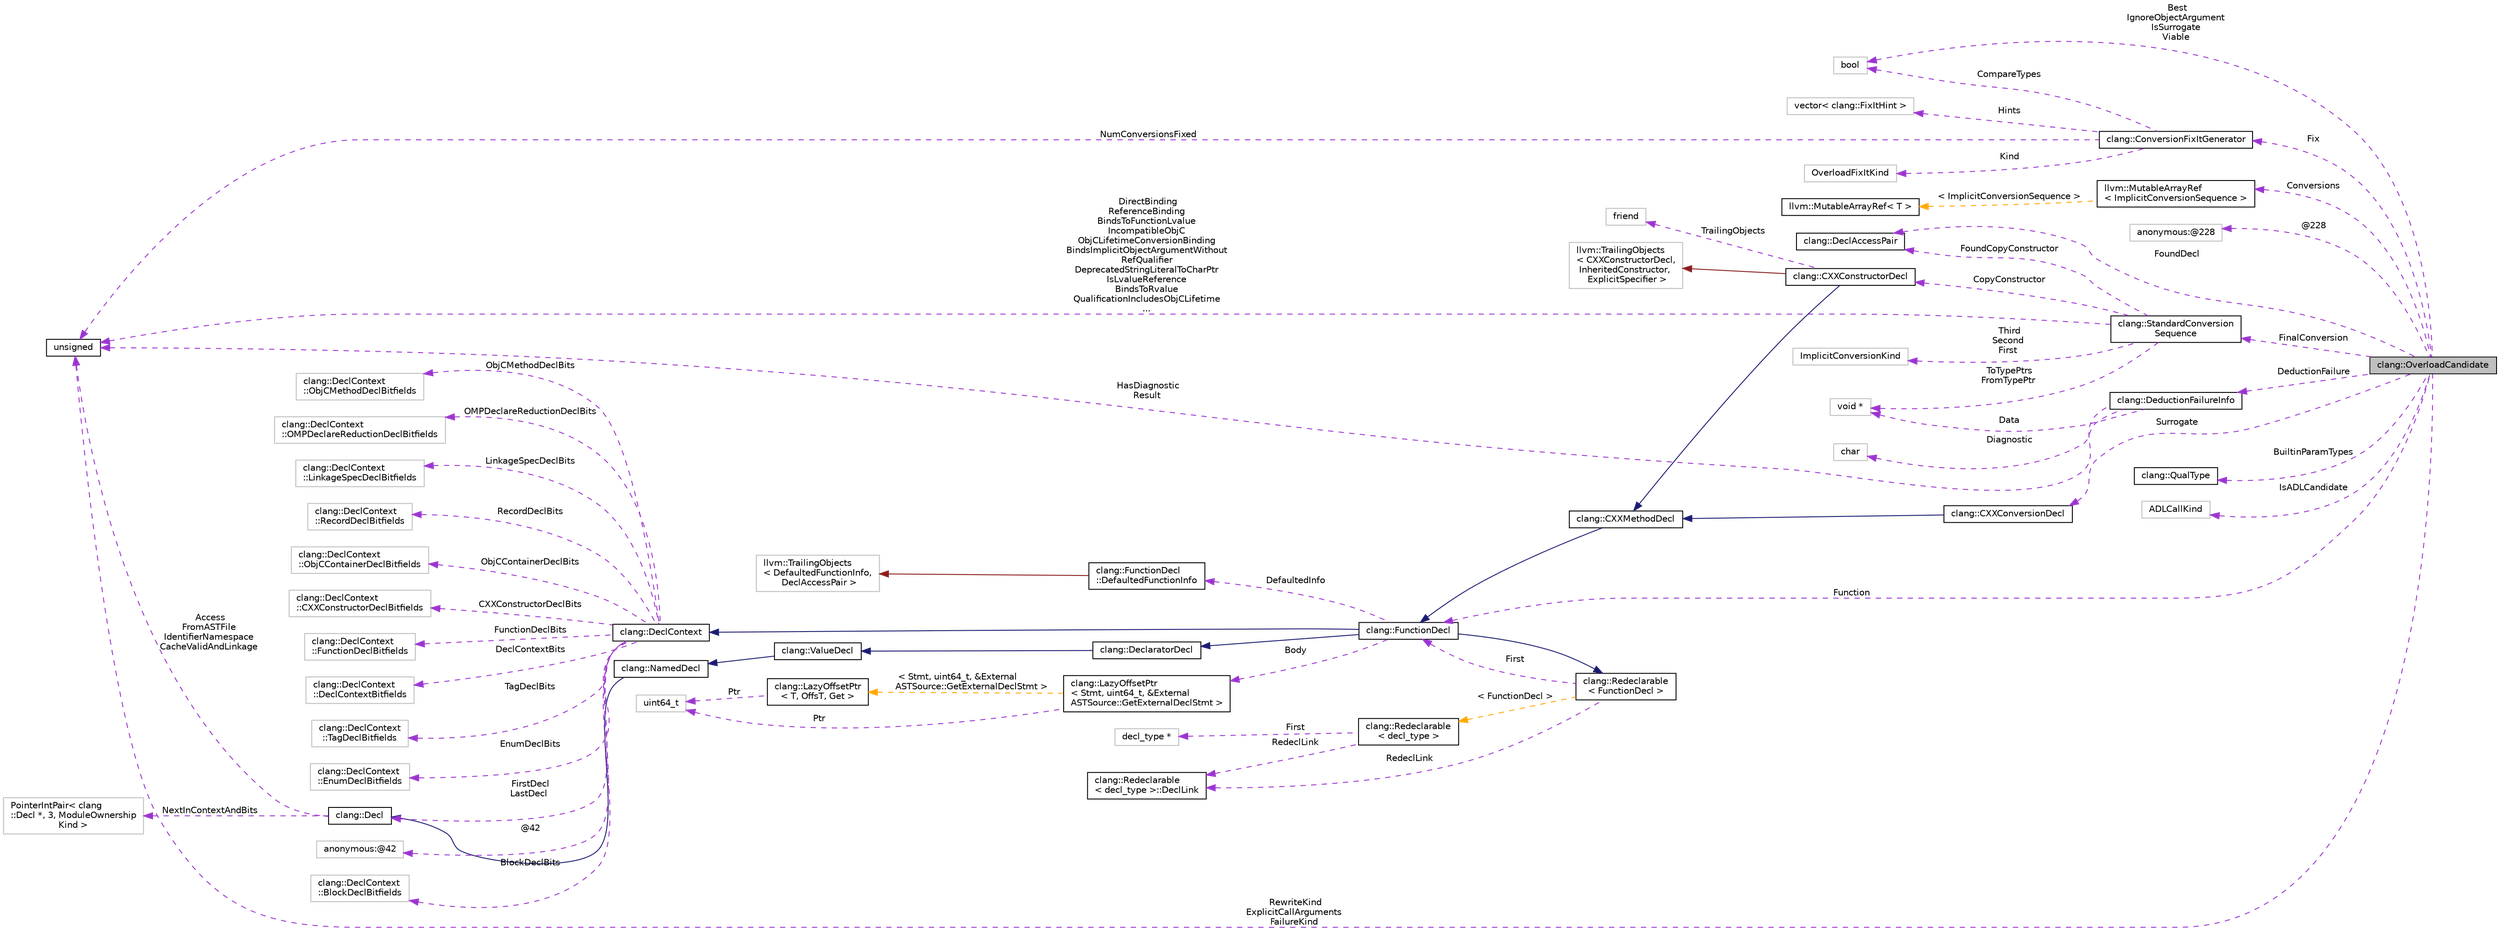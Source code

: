 digraph "clang::OverloadCandidate"
{
 // LATEX_PDF_SIZE
  bgcolor="transparent";
  edge [fontname="Helvetica",fontsize="10",labelfontname="Helvetica",labelfontsize="10"];
  node [fontname="Helvetica",fontsize="10",shape=record];
  rankdir="LR";
  Node1 [label="clang::OverloadCandidate",height=0.2,width=0.4,color="black", fillcolor="grey75", style="filled", fontcolor="black",tooltip="OverloadCandidate - A single candidate in an overload set (C++ 13.3)."];
  Node2 -> Node1 [dir="back",color="darkorchid3",fontsize="10",style="dashed",label=" Fix" ,fontname="Helvetica"];
  Node2 [label="clang::ConversionFixItGenerator",height=0.2,width=0.4,color="black",URL="$structclang_1_1ConversionFixItGenerator.html",tooltip="The class facilities generation and storage of conversion FixIts."];
  Node3 -> Node2 [dir="back",color="darkorchid3",fontsize="10",style="dashed",label=" CompareTypes" ,fontname="Helvetica"];
  Node3 [label="bool",height=0.2,width=0.4,color="grey75",tooltip=" "];
  Node4 -> Node2 [dir="back",color="darkorchid3",fontsize="10",style="dashed",label=" Kind" ,fontname="Helvetica"];
  Node4 [label="OverloadFixItKind",height=0.2,width=0.4,color="grey75",tooltip=" "];
  Node5 -> Node2 [dir="back",color="darkorchid3",fontsize="10",style="dashed",label=" NumConversionsFixed" ,fontname="Helvetica"];
  Node5 [label="unsigned",height=0.2,width=0.4,color="black",URL="$classunsigned.html",tooltip=" "];
  Node6 -> Node2 [dir="back",color="darkorchid3",fontsize="10",style="dashed",label=" Hints" ,fontname="Helvetica"];
  Node6 [label="vector\< clang::FixItHint \>",height=0.2,width=0.4,color="grey75",tooltip=" "];
  Node7 -> Node1 [dir="back",color="darkorchid3",fontsize="10",style="dashed",label=" @228" ,fontname="Helvetica"];
  Node7 [label="anonymous:@228",height=0.2,width=0.4,color="grey75",tooltip=" "];
  Node8 -> Node1 [dir="back",color="darkorchid3",fontsize="10",style="dashed",label=" Conversions" ,fontname="Helvetica"];
  Node8 [label="llvm::MutableArrayRef\l\< ImplicitConversionSequence \>",height=0.2,width=0.4,color="black",URL="$classllvm_1_1MutableArrayRef.html",tooltip=" "];
  Node9 -> Node8 [dir="back",color="orange",fontsize="10",style="dashed",label=" \< ImplicitConversionSequence \>" ,fontname="Helvetica"];
  Node9 [label="llvm::MutableArrayRef\< T \>",height=0.2,width=0.4,color="black",URL="$classllvm_1_1MutableArrayRef.html",tooltip=" "];
  Node10 -> Node1 [dir="back",color="darkorchid3",fontsize="10",style="dashed",label=" FinalConversion" ,fontname="Helvetica"];
  Node10 [label="clang::StandardConversion\lSequence",height=0.2,width=0.4,color="black",URL="$classclang_1_1StandardConversionSequence.html",tooltip="StandardConversionSequence - represents a standard conversion sequence (C++ 13.3.3...."];
  Node11 -> Node10 [dir="back",color="darkorchid3",fontsize="10",style="dashed",label=" CopyConstructor" ,fontname="Helvetica"];
  Node11 [label="clang::CXXConstructorDecl",height=0.2,width=0.4,color="black",URL="$classclang_1_1CXXConstructorDecl.html",tooltip="Represents a C++ constructor within a class."];
  Node12 -> Node11 [dir="back",color="midnightblue",fontsize="10",style="solid",fontname="Helvetica"];
  Node12 [label="clang::CXXMethodDecl",height=0.2,width=0.4,color="black",URL="$classclang_1_1CXXMethodDecl.html",tooltip="Represents a static or instance method of a struct/union/class."];
  Node13 -> Node12 [dir="back",color="midnightblue",fontsize="10",style="solid",fontname="Helvetica"];
  Node13 [label="clang::FunctionDecl",height=0.2,width=0.4,color="black",URL="$classclang_1_1FunctionDecl.html",tooltip="Represents a function declaration or definition."];
  Node14 -> Node13 [dir="back",color="midnightblue",fontsize="10",style="solid",fontname="Helvetica"];
  Node14 [label="clang::DeclaratorDecl",height=0.2,width=0.4,color="black",URL="$classclang_1_1DeclaratorDecl.html",tooltip="Represents a ValueDecl that came out of a declarator."];
  Node15 -> Node14 [dir="back",color="midnightblue",fontsize="10",style="solid",fontname="Helvetica"];
  Node15 [label="clang::ValueDecl",height=0.2,width=0.4,color="black",URL="$classclang_1_1ValueDecl.html",tooltip="Represent the declaration of a variable (in which case it is an lvalue) a function (in which case it ..."];
  Node16 -> Node15 [dir="back",color="midnightblue",fontsize="10",style="solid",fontname="Helvetica"];
  Node16 [label="clang::NamedDecl",height=0.2,width=0.4,color="black",URL="$classclang_1_1NamedDecl.html",tooltip="This represents a decl that may have a name."];
  Node17 -> Node16 [dir="back",color="midnightblue",fontsize="10",style="solid",fontname="Helvetica"];
  Node17 [label="clang::Decl",height=0.2,width=0.4,color="black",URL="$classclang_1_1Decl.html",tooltip="Decl - This represents one declaration (or definition), e.g."];
  Node18 -> Node17 [dir="back",color="darkorchid3",fontsize="10",style="dashed",label=" NextInContextAndBits" ,fontname="Helvetica"];
  Node18 [label="PointerIntPair\< clang\l::Decl *, 3, ModuleOwnership\lKind \>",height=0.2,width=0.4,color="grey75",tooltip=" "];
  Node5 -> Node17 [dir="back",color="darkorchid3",fontsize="10",style="dashed",label=" Access\nFromASTFile\nIdentifierNamespace\nCacheValidAndLinkage" ,fontname="Helvetica"];
  Node19 -> Node13 [dir="back",color="midnightblue",fontsize="10",style="solid",fontname="Helvetica"];
  Node19 [label="clang::DeclContext",height=0.2,width=0.4,color="black",URL="$classclang_1_1DeclContext.html",tooltip="DeclContext - This is used only as base class of specific decl types that can act as declaration cont..."];
  Node20 -> Node19 [dir="back",color="darkorchid3",fontsize="10",style="dashed",label=" TagDeclBits" ,fontname="Helvetica"];
  Node20 [label="clang::DeclContext\l::TagDeclBitfields",height=0.2,width=0.4,color="grey75",tooltip="Stores the bits used by TagDecl."];
  Node21 -> Node19 [dir="back",color="darkorchid3",fontsize="10",style="dashed",label=" EnumDeclBits" ,fontname="Helvetica"];
  Node21 [label="clang::DeclContext\l::EnumDeclBitfields",height=0.2,width=0.4,color="grey75",tooltip="Stores the bits used by EnumDecl."];
  Node22 -> Node19 [dir="back",color="darkorchid3",fontsize="10",style="dashed",label=" @42" ,fontname="Helvetica"];
  Node22 [label="anonymous:@42",height=0.2,width=0.4,color="grey75",tooltip=" "];
  Node23 -> Node19 [dir="back",color="darkorchid3",fontsize="10",style="dashed",label=" BlockDeclBits" ,fontname="Helvetica"];
  Node23 [label="clang::DeclContext\l::BlockDeclBitfields",height=0.2,width=0.4,color="grey75",tooltip="Stores the bits used by BlockDecl."];
  Node24 -> Node19 [dir="back",color="darkorchid3",fontsize="10",style="dashed",label=" ObjCMethodDeclBits" ,fontname="Helvetica"];
  Node24 [label="clang::DeclContext\l::ObjCMethodDeclBitfields",height=0.2,width=0.4,color="grey75",tooltip="Stores the bits used by ObjCMethodDecl."];
  Node25 -> Node19 [dir="back",color="darkorchid3",fontsize="10",style="dashed",label=" OMPDeclareReductionDeclBits" ,fontname="Helvetica"];
  Node25 [label="clang::DeclContext\l::OMPDeclareReductionDeclBitfields",height=0.2,width=0.4,color="grey75",tooltip="Stores the bits used by OMPDeclareReductionDecl."];
  Node26 -> Node19 [dir="back",color="darkorchid3",fontsize="10",style="dashed",label=" LinkageSpecDeclBits" ,fontname="Helvetica"];
  Node26 [label="clang::DeclContext\l::LinkageSpecDeclBitfields",height=0.2,width=0.4,color="grey75",tooltip="Stores the bits used by LinkageSpecDecl."];
  Node27 -> Node19 [dir="back",color="darkorchid3",fontsize="10",style="dashed",label=" RecordDeclBits" ,fontname="Helvetica"];
  Node27 [label="clang::DeclContext\l::RecordDeclBitfields",height=0.2,width=0.4,color="grey75",tooltip="Stores the bits used by RecordDecl."];
  Node28 -> Node19 [dir="back",color="darkorchid3",fontsize="10",style="dashed",label=" ObjCContainerDeclBits" ,fontname="Helvetica"];
  Node28 [label="clang::DeclContext\l::ObjCContainerDeclBitfields",height=0.2,width=0.4,color="grey75",tooltip="Stores the bits used by ObjCContainerDecl."];
  Node29 -> Node19 [dir="back",color="darkorchid3",fontsize="10",style="dashed",label=" CXXConstructorDeclBits" ,fontname="Helvetica"];
  Node29 [label="clang::DeclContext\l::CXXConstructorDeclBitfields",height=0.2,width=0.4,color="grey75",tooltip="Stores the bits used by CXXConstructorDecl."];
  Node30 -> Node19 [dir="back",color="darkorchid3",fontsize="10",style="dashed",label=" FunctionDeclBits" ,fontname="Helvetica"];
  Node30 [label="clang::DeclContext\l::FunctionDeclBitfields",height=0.2,width=0.4,color="grey75",tooltip="Stores the bits used by FunctionDecl."];
  Node31 -> Node19 [dir="back",color="darkorchid3",fontsize="10",style="dashed",label=" DeclContextBits" ,fontname="Helvetica"];
  Node31 [label="clang::DeclContext\l::DeclContextBitfields",height=0.2,width=0.4,color="grey75",tooltip="Stores the bits used by DeclContext."];
  Node17 -> Node19 [dir="back",color="darkorchid3",fontsize="10",style="dashed",label=" FirstDecl\nLastDecl" ,fontname="Helvetica"];
  Node32 -> Node13 [dir="back",color="midnightblue",fontsize="10",style="solid",fontname="Helvetica"];
  Node32 [label="clang::Redeclarable\l\< FunctionDecl \>",height=0.2,width=0.4,color="black",URL="$classclang_1_1Redeclarable.html",tooltip=" "];
  Node33 -> Node32 [dir="back",color="darkorchid3",fontsize="10",style="dashed",label=" RedeclLink" ,fontname="Helvetica"];
  Node33 [label="clang::Redeclarable\l\< decl_type \>::DeclLink",height=0.2,width=0.4,color="black",URL="$classclang_1_1Redeclarable_1_1DeclLink.html",tooltip=" "];
  Node13 -> Node32 [dir="back",color="darkorchid3",fontsize="10",style="dashed",label=" First" ,fontname="Helvetica"];
  Node34 -> Node32 [dir="back",color="orange",fontsize="10",style="dashed",label=" \< FunctionDecl \>" ,fontname="Helvetica"];
  Node34 [label="clang::Redeclarable\l\< decl_type \>",height=0.2,width=0.4,color="black",URL="$classclang_1_1Redeclarable.html",tooltip="Provides common interface for the Decls that can be redeclared."];
  Node33 -> Node34 [dir="back",color="darkorchid3",fontsize="10",style="dashed",label=" RedeclLink" ,fontname="Helvetica"];
  Node35 -> Node34 [dir="back",color="darkorchid3",fontsize="10",style="dashed",label=" First" ,fontname="Helvetica"];
  Node35 [label="decl_type *",height=0.2,width=0.4,color="grey75",tooltip=" "];
  Node36 -> Node13 [dir="back",color="darkorchid3",fontsize="10",style="dashed",label=" DefaultedInfo" ,fontname="Helvetica"];
  Node36 [label="clang::FunctionDecl\l::DefaultedFunctionInfo",height=0.2,width=0.4,color="black",URL="$classclang_1_1FunctionDecl_1_1DefaultedFunctionInfo.html",tooltip="Stashed information about a defaulted function definition whose body has not yet been lazily generate..."];
  Node37 -> Node36 [dir="back",color="firebrick4",fontsize="10",style="solid",fontname="Helvetica"];
  Node37 [label="llvm::TrailingObjects\l\< DefaultedFunctionInfo,\l DeclAccessPair \>",height=0.2,width=0.4,color="grey75",tooltip=" "];
  Node38 -> Node13 [dir="back",color="darkorchid3",fontsize="10",style="dashed",label=" Body" ,fontname="Helvetica"];
  Node38 [label="clang::LazyOffsetPtr\l\< Stmt, uint64_t, &External\lASTSource::GetExternalDeclStmt \>",height=0.2,width=0.4,color="black",URL="$structclang_1_1LazyOffsetPtr.html",tooltip=" "];
  Node39 -> Node38 [dir="back",color="darkorchid3",fontsize="10",style="dashed",label=" Ptr" ,fontname="Helvetica"];
  Node39 [label="uint64_t",height=0.2,width=0.4,color="grey75",tooltip=" "];
  Node40 -> Node38 [dir="back",color="orange",fontsize="10",style="dashed",label=" \< Stmt, uint64_t, &External\lASTSource::GetExternalDeclStmt \>" ,fontname="Helvetica"];
  Node40 [label="clang::LazyOffsetPtr\l\< T, OffsT, Get \>",height=0.2,width=0.4,color="black",URL="$structclang_1_1LazyOffsetPtr.html",tooltip="A lazy pointer to an AST node (of base type T) that resides within an external AST source."];
  Node39 -> Node40 [dir="back",color="darkorchid3",fontsize="10",style="dashed",label=" Ptr" ,fontname="Helvetica"];
  Node41 -> Node11 [dir="back",color="firebrick4",fontsize="10",style="solid",fontname="Helvetica"];
  Node41 [label="llvm::TrailingObjects\l\< CXXConstructorDecl,\l InheritedConstructor,\l ExplicitSpecifier \>",height=0.2,width=0.4,color="grey75",tooltip=" "];
  Node42 -> Node11 [dir="back",color="darkorchid3",fontsize="10",style="dashed",label=" TrailingObjects" ,fontname="Helvetica"];
  Node42 [label="friend",height=0.2,width=0.4,color="grey75",tooltip=" "];
  Node43 -> Node10 [dir="back",color="darkorchid3",fontsize="10",style="dashed",label=" Third\nSecond\nFirst" ,fontname="Helvetica"];
  Node43 [label="ImplicitConversionKind",height=0.2,width=0.4,color="grey75",tooltip=" "];
  Node5 -> Node10 [dir="back",color="darkorchid3",fontsize="10",style="dashed",label=" DirectBinding\nReferenceBinding\nBindsToFunctionLvalue\nIncompatibleObjC\nObjCLifetimeConversionBinding\nBindsImplicitObjectArgumentWithout\lRefQualifier\nDeprecatedStringLiteralToCharPtr\nIsLvalueReference\nBindsToRvalue\nQualificationIncludesObjCLifetime\n..." ,fontname="Helvetica"];
  Node44 -> Node10 [dir="back",color="darkorchid3",fontsize="10",style="dashed",label=" FoundCopyConstructor" ,fontname="Helvetica"];
  Node44 [label="clang::DeclAccessPair",height=0.2,width=0.4,color="black",URL="$classclang_1_1DeclAccessPair.html",tooltip="A POD class for pairing a NamedDecl* with an access specifier."];
  Node45 -> Node10 [dir="back",color="darkorchid3",fontsize="10",style="dashed",label=" ToTypePtrs\nFromTypePtr" ,fontname="Helvetica"];
  Node45 [label="void *",height=0.2,width=0.4,color="grey75",tooltip=" "];
  Node46 -> Node1 [dir="back",color="darkorchid3",fontsize="10",style="dashed",label=" BuiltinParamTypes" ,fontname="Helvetica"];
  Node46 [label="clang::QualType",height=0.2,width=0.4,color="black",URL="$classclang_1_1QualType.html",tooltip="A (possibly-)qualified type."];
  Node47 -> Node1 [dir="back",color="darkorchid3",fontsize="10",style="dashed",label=" IsADLCandidate" ,fontname="Helvetica"];
  Node47 [label="ADLCallKind",height=0.2,width=0.4,color="grey75",tooltip=" "];
  Node3 -> Node1 [dir="back",color="darkorchid3",fontsize="10",style="dashed",label=" Best\nIgnoreObjectArgument\nIsSurrogate\nViable" ,fontname="Helvetica"];
  Node13 -> Node1 [dir="back",color="darkorchid3",fontsize="10",style="dashed",label=" Function" ,fontname="Helvetica"];
  Node48 -> Node1 [dir="back",color="darkorchid3",fontsize="10",style="dashed",label=" DeductionFailure" ,fontname="Helvetica"];
  Node48 [label="clang::DeductionFailureInfo",height=0.2,width=0.4,color="black",URL="$structclang_1_1DeductionFailureInfo.html",tooltip="A structure used to record information about a failed template argument deduction,..."];
  Node49 -> Node48 [dir="back",color="darkorchid3",fontsize="10",style="dashed",label=" Diagnostic" ,fontname="Helvetica"];
  Node49 [label="char",height=0.2,width=0.4,color="grey75",tooltip=" "];
  Node5 -> Node48 [dir="back",color="darkorchid3",fontsize="10",style="dashed",label=" HasDiagnostic\nResult" ,fontname="Helvetica"];
  Node45 -> Node48 [dir="back",color="darkorchid3",fontsize="10",style="dashed",label=" Data" ,fontname="Helvetica"];
  Node5 -> Node1 [dir="back",color="darkorchid3",fontsize="10",style="dashed",label=" RewriteKind\nExplicitCallArguments\nFailureKind" ,fontname="Helvetica"];
  Node50 -> Node1 [dir="back",color="darkorchid3",fontsize="10",style="dashed",label=" Surrogate" ,fontname="Helvetica"];
  Node50 [label="clang::CXXConversionDecl",height=0.2,width=0.4,color="black",URL="$classclang_1_1CXXConversionDecl.html",tooltip="Represents a C++ conversion function within a class."];
  Node12 -> Node50 [dir="back",color="midnightblue",fontsize="10",style="solid",fontname="Helvetica"];
  Node44 -> Node1 [dir="back",color="darkorchid3",fontsize="10",style="dashed",label=" FoundDecl" ,fontname="Helvetica"];
}
